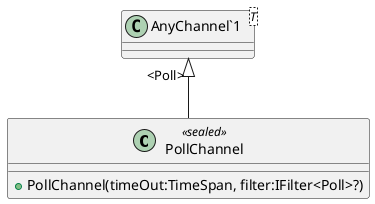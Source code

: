 @startuml
class PollChannel <<sealed>> {
    + PollChannel(timeOut:TimeSpan, filter:IFilter<Poll>?)
}
class "AnyChannel`1"<T> {
}
"AnyChannel`1" "<Poll>" <|-- PollChannel
@enduml
